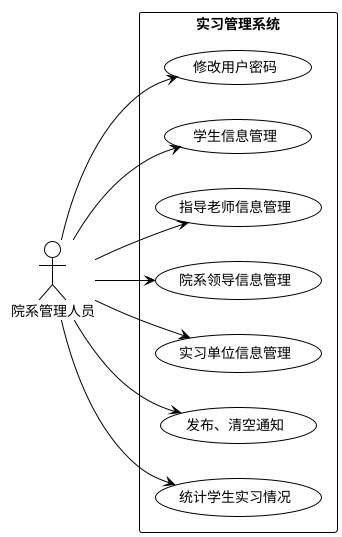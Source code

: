 @startuml
!theme plain
left to right direction
skinparam packageStyle rectangle
actor "院系管理人员" as unit

rectangle "实习管理系统" {
  usecase "修改用户密码" as UC1
  usecase "学生信息管理" as UC2
  usecase "指导老师信息管理" as UC3
  usecase "院系领导信息管理" as UC4
  usecase "实习单位信息管理" as UC5
  usecase "发布、清空通知" as UC6
  usecase "统计学生实习情况" as UC7

}

unit --> UC1
unit --> UC2
unit --> UC3
unit --> UC4
unit --> UC5
unit --> UC6
unit --> UC7

@enduml
